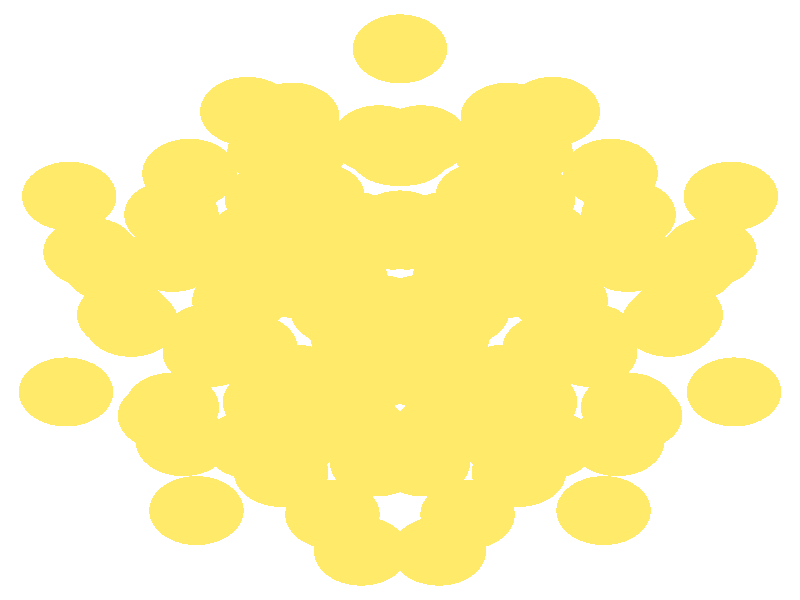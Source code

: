 #include "colors.inc"
#include "finish.inc"

global_settings {assumed_gamma 1 max_trace_level 6}
background {color White}
camera {orthographic
  right -17.29*x up 17.75*y
  direction 1.00*z
  location <0,0,50.00> look_at <0,0,0>}
light_source {<  2.00,   3.00,  40.00> color White
  area_light <0.70, 0, 0>, <0, 0.70, 0>, 3, 3
  adaptive 1 jitter}

#declare simple = finish {phong 0.7}
#declare pale = finish {ambient .5 diffuse .85 roughness .001 specular 0.200 }
#declare intermediate = finish {ambient 0.3 diffuse 0.6 specular 0.10 roughness 0.04 }
#declare vmd = finish {ambient .0 diffuse .65 phong 0.1 phong_size 40. specular 0.500 }
#declare jmol = finish {ambient .2 diffuse .6 specular 1 roughness .001 metallic}
#declare ase2 = finish {ambient 0.05 brilliance 3 diffuse 0.6 metallic specular 0.70 roughness 0.04 reflection 0.15}
#declare ase3 = finish {ambient .15 brilliance 2 diffuse .6 metallic specular 1. roughness .001 reflection .0}
#declare glass = finish {ambient .05 diffuse .3 specular 1. roughness .001}
#declare Rcell = 0.050;
#declare Rbond = 0.100;

#macro atom(LOC, R, COL, FIN)
  sphere{LOC, R texture{pigment{COL} finish{FIN}}}
#end
#macro constrain(LOC, R, COL, FIN)
union{torus{R, Rcell rotate 45*z texture{pigment{COL} finish{FIN}}}
      torus{R, Rcell rotate -45*z texture{pigment{COL} finish{FIN}}}
      translate LOC}
#end

atom(< -0.44,  -0.28,  -8.88>, 1.02, rgb <1.00, 0.82, 0.14>, ase3) // #0 
atom(<  0.44,  -0.28,  -6.10>, 1.02, rgb <1.00, 0.82, 0.14>, ase3) // #1 
atom(<  1.36,  -2.30,  -7.92>, 1.02, rgb <1.00, 0.82, 0.14>, ase3) // #2 
atom(< -1.36,  -2.30,  -7.07>, 1.02, rgb <1.00, 0.82, 0.14>, ase3) // #3 
atom(<  2.24,   0.48,  -8.19>, 1.02, rgb <1.00, 0.82, 0.14>, ase3) // #4 
atom(< -2.24,   0.48,  -6.80>, 1.02, rgb <1.00, 0.82, 0.14>, ase3) // #5 
atom(<  0.00,   2.22,  -7.49>, 1.02, rgb <1.00, 0.82, 0.14>, ase3) // #6 
atom(<  0.54,  -2.20, -10.79>, 1.02, rgb <1.00, 0.82, 0.14>, ase3) // #7 
atom(< -0.54,  -2.20,  -4.19>, 1.02, rgb <1.00, 0.82, 0.14>, ase3) // #8 
atom(<  0.99,   2.18,  -4.69>, 1.02, rgb <1.00, 0.82, 0.14>, ase3) // #9 
atom(< -0.99,   2.18, -10.30>, 1.02, rgb <1.00, 0.82, 0.14>, ase3) // #10 
atom(<  2.22,  -2.35,  -5.06>, 1.02, rgb <1.00, 0.82, 0.14>, ase3) // #11 
atom(< -2.22,  -2.35,  -9.93>, 1.02, rgb <1.00, 0.82, 0.14>, ase3) // #12 
atom(<  1.28,   0.61, -11.06>, 1.02, rgb <1.00, 0.82, 0.14>, ase3) // #13 
atom(< -1.28,   0.61,  -3.93>, 1.02, rgb <1.00, 0.82, 0.14>, ase3) // #14 
atom(<  3.17,   0.37,  -5.33>, 1.02, rgb <1.00, 0.82, 0.14>, ase3) // #15 
atom(< -3.17,   0.37,  -9.66>, 1.02, rgb <1.00, 0.82, 0.14>, ase3) // #16 
atom(<  4.11,  -1.55,  -7.23>, 1.02, rgb <1.00, 0.82, 0.14>, ase3) // #17 
atom(< -4.11,  -1.55,  -7.76>, 1.02, rgb <1.00, 0.82, 0.14>, ase3) // #18 
atom(< -3.23,  -1.44,  -4.87>, 1.02, rgb <1.00, 0.82, 0.14>, ase3) // #19 
atom(<  3.23,  -1.44, -10.12>, 1.02, rgb <1.00, 0.82, 0.14>, ase3) // #20 
atom(< -1.78,   3.05,  -5.37>, 1.02, rgb <1.00, 0.82, 0.14>, ase3) // #21 
atom(<  1.78,   3.05,  -9.62>, 1.02, rgb <1.00, 0.82, 0.14>, ase3) // #22 
atom(<  2.77,   3.00,  -6.78>, 1.02, rgb <1.00, 0.82, 0.14>, ase3) // #23 
atom(< -2.77,   3.00,  -8.21>, 1.02, rgb <1.00, 0.82, 0.14>, ase3) // #24 
atom(<  0.43,  -4.46,  -6.02>, 1.02, rgb <1.00, 0.82, 0.14>, ase3) // #25 
atom(< -0.43,  -4.46,  -8.97>, 1.02, rgb <1.00, 0.82, 0.14>, ase3) // #26 
atom(< -1.35,  -0.32, -11.84>, 1.02, rgb <1.00, 0.82, 0.14>, ase3) // #27 
atom(<  1.35,  -0.32,  -3.15>, 1.02, rgb <1.00, 0.82, 0.14>, ase3) // #28 
atom(<  2.37,  -4.22,  -9.71>, 1.02, rgb <1.00, 0.82, 0.14>, ase3) // #29 
atom(< -2.37,  -4.22,  -5.28>, 1.02, rgb <1.00, 0.82, 0.14>, ase3) // #30 
atom(< -4.00,   1.34,  -4.76>, 1.02, rgb <1.00, 0.82, 0.14>, ase3) // #31 
atom(<  4.00,   1.34, -10.23>, 1.02, rgb <1.00, 0.82, 0.14>, ase3) // #32 
atom(<  3.21,  -4.27,  -7.03>, 1.02, rgb <1.00, 0.82, 0.14>, ase3) // #33 
atom(< -3.21,  -4.27,  -7.95>, 1.02, rgb <1.00, 0.82, 0.14>, ase3) // #34 
atom(<  4.92,   1.26,  -7.50>, 1.02, rgb <1.00, 0.82, 0.14>, ase3) // #35 
atom(< -4.92,   1.26,  -7.48>, 1.02, rgb <1.00, 0.82, 0.14>, ase3) // #36 
atom(<  0.46,   4.74,  -6.16>, 1.02, rgb <1.00, 0.82, 0.14>, ase3) // #37 
atom(< -0.46,   4.74,  -8.83>, 1.02, rgb <1.00, 0.82, 0.14>, ase3) // #38 
atom(<  3.10,   1.89,  -2.82>, 1.02, rgb <1.00, 0.82, 0.14>, ase3) // #39 
atom(< -3.10,   1.89, -12.17>, 1.02, rgb <1.00, 0.82, 0.14>, ase3) // #40 
atom(<  1.75,  -3.05,  -2.41>, 1.02, rgb <1.00, 0.82, 0.14>, ase3) // #41 
atom(< -1.75,  -3.05, -12.57>, 1.02, rgb <1.00, 0.82, 0.14>, ase3) // #42 
atom(< -0.15,   1.92, -13.12>, 1.02, rgb <1.00, 0.82, 0.14>, ase3) // #43 
atom(<  0.15,   1.92,  -1.87>, 1.02, rgb <1.00, 0.82, 0.14>, ase3) // #44 
atom(<  0.92,  -1.07, -13.43>, 1.02, rgb <1.00, 0.82, 0.14>, ase3) // #45 
atom(< -0.92,  -1.07,  -1.56>, 1.02, rgb <1.00, 0.82, 0.14>, ase3) // #46 
atom(<  4.12,  -1.13,  -3.13>, 1.02, rgb <1.00, 0.82, 0.14>, ase3) // #47 
atom(< -4.12,  -1.13, -11.86>, 1.02, rgb <1.00, 0.82, 0.14>, ase3) // #48 
atom(<  5.81,  -0.66,  -9.38>, 1.02, rgb <1.00, 0.82, 0.14>, ase3) // #49 
atom(< -5.81,  -0.66,  -5.61>, 1.02, rgb <1.00, 0.82, 0.14>, ase3) // #50 
atom(<  5.08,  -3.42,  -9.09>, 1.02, rgb <1.00, 0.82, 0.14>, ase3) // #51 
atom(< -5.08,  -3.42,  -5.90>, 1.02, rgb <1.00, 0.82, 0.14>, ase3) // #52 
atom(< -2.33,   5.41,  -6.77>, 1.02, rgb <1.00, 0.82, 0.14>, ase3) // #53 
atom(<  2.33,   5.41,  -8.21>, 1.02, rgb <1.00, 0.82, 0.14>, ase3) // #54 
atom(<  0.50,  -4.79, -11.74>, 1.02, rgb <1.00, 0.82, 0.14>, ase3) // #55 
atom(< -0.50,  -4.79,  -3.25>, 1.02, rgb <1.00, 0.82, 0.14>, ase3) // #56 
atom(<  2.81,  -3.02, -12.32>, 1.02, rgb <1.00, 0.82, 0.14>, ase3) // #57 
atom(< -2.81,  -3.02,  -2.66>, 1.02, rgb <1.00, 0.82, 0.14>, ase3) // #58 
atom(<  4.55,   3.75,  -8.80>, 1.02, rgb <1.00, 0.82, 0.14>, ase3) // #59 
atom(< -4.55,   3.75,  -6.19>, 1.02, rgb <1.00, 0.82, 0.14>, ase3) // #60 
atom(< -3.47,  -0.03,  -2.33>, 1.02, rgb <1.00, 0.82, 0.14>, ase3) // #61 
atom(<  3.47,  -0.03, -12.66>, 1.02, rgb <1.00, 0.82, 0.14>, ase3) // #62 
atom(<  4.94,   2.52,  -4.93>, 1.02, rgb <1.00, 0.82, 0.14>, ase3) // #63 
atom(< -4.94,   2.52, -10.06>, 1.02, rgb <1.00, 0.82, 0.14>, ase3) // #64 
atom(<  2.71,   4.41,  -4.41>, 1.02, rgb <1.00, 0.82, 0.14>, ase3) // #65 
atom(< -2.71,   4.41, -10.58>, 1.02, rgb <1.00, 0.82, 0.14>, ase3) // #66 
atom(< -1.46,  -6.35,  -7.09>, 1.02, rgb <1.00, 0.82, 0.14>, ase3) // #67 
atom(<  1.46,  -6.35,  -7.90>, 1.02, rgb <1.00, 0.82, 0.14>, ase3) // #68 
atom(<  4.93,  -3.17,  -4.95>, 1.02, rgb <1.00, 0.82, 0.14>, ase3) // #69 
atom(< -4.93,  -3.17, -10.04>, 1.02, rgb <1.00, 0.82, 0.14>, ase3) // #70 
atom(< -0.10,   4.40,  -3.35>, 1.02, rgb <1.00, 0.82, 0.14>, ase3) // #71 
atom(<  0.10,   4.40, -11.64>, 1.02, rgb <1.00, 0.82, 0.14>, ase3) // #72 
atom(<  2.57,  -5.10,  -4.38>, 1.02, rgb <1.00, 0.82, 0.14>, ase3) // #73 
atom(< -2.57,  -5.10, -10.61>, 1.02, rgb <1.00, 0.82, 0.14>, ase3) // #74 
atom(<  5.96,  -0.44,  -5.47>, 1.02, rgb <1.00, 0.82, 0.14>, ase3) // #75 
atom(< -5.96,  -0.44,  -9.51>, 1.02, rgb <1.00, 0.82, 0.14>, ase3) // #76 
atom(<  2.62,   2.90, -12.25>, 1.02, rgb <1.00, 0.82, 0.14>, ase3) // #77 
atom(< -2.62,   2.90,  -2.73>, 1.02, rgb <1.00, 0.82, 0.14>, ase3) // #78 
atom(<  3.30,   5.58, -11.02>, 1.02, rgb <1.00, 0.82, 0.14>, ase3) // #79 
atom(< -3.30,   5.58,  -3.97>, 1.02, rgb <1.00, 0.82, 0.14>, ase3) // #80 
atom(<  7.22,  -2.72,  -7.21>, 1.02, rgb <1.00, 0.82, 0.14>, ase3) // #81 
atom(< -7.22,  -2.72,  -7.78>, 1.02, rgb <1.00, 0.82, 0.14>, ase3) // #82 
atom(<  0.00,   7.43,  -7.49>, 1.02, rgb <1.00, 0.82, 0.14>, ase3) // #83 
atom(<  4.40,  -6.23, -10.09>, 1.02, rgb <1.00, 0.82, 0.14>, ase3) // #84 
atom(< -4.40,  -6.23,  -4.90>, 1.02, rgb <1.00, 0.82, 0.14>, ase3) // #85 
atom(< -0.84,  -7.43, -10.60>, 1.02, rgb <1.00, 0.82, 0.14>, ase3) // #86 
atom(<  0.84,  -7.43,  -4.39>, 1.02, rgb <1.00, 0.82, 0.14>, ase3) // #87 
atom(< -6.69,   1.42,  -3.67>, 1.02, rgb <1.00, 0.82, 0.14>, ase3) // #88 
atom(<  6.69,   1.42, -11.31>, 1.02, rgb <1.00, 0.82, 0.14>, ase3) // #89 
atom(<  7.15,   3.07,  -7.62>, 1.02, rgb <1.00, 0.82, 0.14>, ase3) // #90 
atom(< -7.15,   3.07,  -7.37>, 1.02, rgb <1.00, 0.82, 0.14>, ase3) // #91 
atom(<  6.25,   0.97,  -2.71>, 1.02, rgb <1.00, 0.82, 0.14>, ase3) // #92 
atom(< -6.25,   0.97, -12.28>, 1.02, rgb <1.00, 0.82, 0.14>, ase3) // #93 
atom(< -2.10,   1.59,   0.00>, 1.02, rgb <1.00, 0.82, 0.14>, ase3) // #94 
atom(<  2.10,   1.59, -14.99>, 1.02, rgb <1.00, 0.82, 0.14>, ase3) // #95 
atom(<  0.84,  -3.87, -14.61>, 1.02, rgb <1.00, 0.82, 0.14>, ase3) // #96 
atom(< -0.84,  -3.87,  -0.38>, 1.02, rgb <1.00, 0.82, 0.14>, ase3) // #97 
atom(<  2.14,   4.49,  -1.38>, 1.02, rgb <1.00, 0.82, 0.14>, ase3) // #98 
atom(< -2.14,   4.49, -13.61>, 1.02, rgb <1.00, 0.82, 0.14>, ase3) // #99 
atom(< -4.69,  -4.19, -12.78>, 1.02, rgb <1.00, 0.82, 0.14>, ase3) // #100 
atom(<  4.69,  -4.19,  -2.21>, 1.02, rgb <1.00, 0.82, 0.14>, ase3) // #101 
